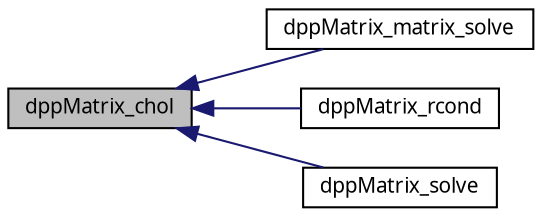 digraph G
{
  edge [fontname="FreeSans.ttf",fontsize=10,labelfontname="FreeSans.ttf",labelfontsize=10];
  node [fontname="FreeSans.ttf",fontsize=10,shape=record];
  rankdir=LR;
  Node1 [label="dppMatrix_chol",height=0.2,width=0.4,color="black", fillcolor="grey75", style="filled" fontcolor="black"];
  Node1 -> Node2 [dir=back,color="midnightblue",fontsize=10,style="solid",fontname="FreeSans.ttf"];
  Node2 [label="dppMatrix_matrix_solve",height=0.2,width=0.4,color="black", fillcolor="white", style="filled",URL="$dppMatrix_8h.html#0b9f86379aec800872a5267229a7b400"];
  Node1 -> Node3 [dir=back,color="midnightblue",fontsize=10,style="solid",fontname="FreeSans.ttf"];
  Node3 [label="dppMatrix_rcond",height=0.2,width=0.4,color="black", fillcolor="white", style="filled",URL="$dppMatrix_8h.html#192a0f023f8f371c79a98364ac64dfb7"];
  Node1 -> Node4 [dir=back,color="midnightblue",fontsize=10,style="solid",fontname="FreeSans.ttf"];
  Node4 [label="dppMatrix_solve",height=0.2,width=0.4,color="black", fillcolor="white", style="filled",URL="$dppMatrix_8h.html#1b051e90cad1589623960a42821aae55"];
}
